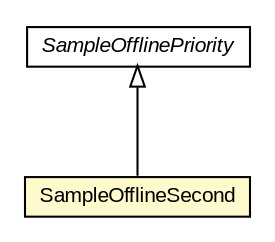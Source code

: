 #!/usr/local/bin/dot
#
# Class diagram 
# Generated by UMLGraph version R5_6-24-gf6e263 (http://www.umlgraph.org/)
#

digraph G {
	edge [fontname="arial",fontsize=10,labelfontname="arial",labelfontsize=10];
	node [fontname="arial",fontsize=10,shape=plaintext];
	nodesep=0.25;
	ranksep=0.5;
	// org.osmdroid.samplefragments.tilesources.SampleOfflinePriority
	c269963 [label=<<table title="org.osmdroid.samplefragments.tilesources.SampleOfflinePriority" border="0" cellborder="1" cellspacing="0" cellpadding="2" port="p" href="./SampleOfflinePriority.html">
		<tr><td><table border="0" cellspacing="0" cellpadding="1">
<tr><td align="center" balign="center"><font face="arial italic"> SampleOfflinePriority </font></td></tr>
		</table></td></tr>
		</table>>, URL="./SampleOfflinePriority.html", fontname="arial", fontcolor="black", fontsize=10.0];
	// org.osmdroid.samplefragments.tilesources.SampleOfflineSecond
	c269964 [label=<<table title="org.osmdroid.samplefragments.tilesources.SampleOfflineSecond" border="0" cellborder="1" cellspacing="0" cellpadding="2" port="p" bgcolor="lemonChiffon" href="./SampleOfflineSecond.html">
		<tr><td><table border="0" cellspacing="0" cellpadding="1">
<tr><td align="center" balign="center"> SampleOfflineSecond </td></tr>
		</table></td></tr>
		</table>>, URL="./SampleOfflineSecond.html", fontname="arial", fontcolor="black", fontsize=10.0];
	//org.osmdroid.samplefragments.tilesources.SampleOfflineSecond extends org.osmdroid.samplefragments.tilesources.SampleOfflinePriority
	c269963:p -> c269964:p [dir=back,arrowtail=empty];
}

